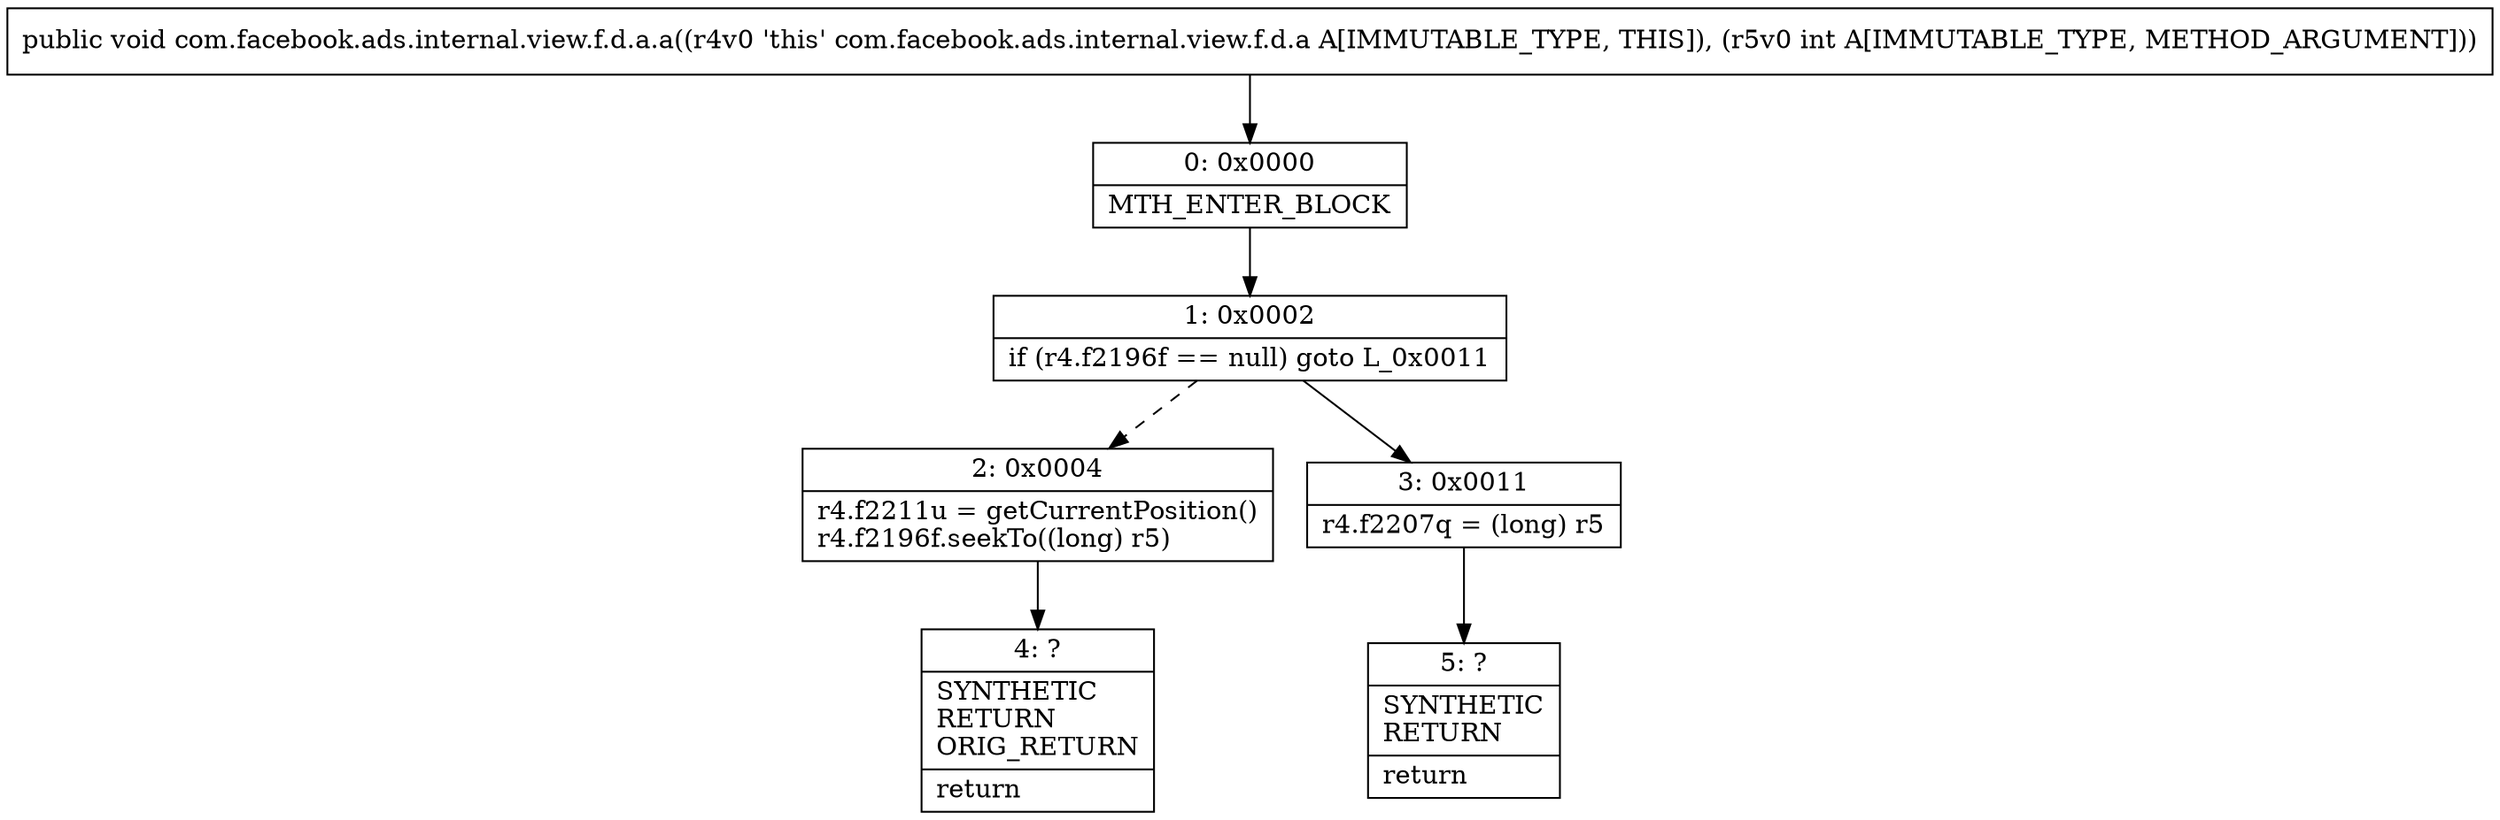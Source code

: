 digraph "CFG forcom.facebook.ads.internal.view.f.d.a.a(I)V" {
Node_0 [shape=record,label="{0\:\ 0x0000|MTH_ENTER_BLOCK\l}"];
Node_1 [shape=record,label="{1\:\ 0x0002|if (r4.f2196f == null) goto L_0x0011\l}"];
Node_2 [shape=record,label="{2\:\ 0x0004|r4.f2211u = getCurrentPosition()\lr4.f2196f.seekTo((long) r5)\l}"];
Node_3 [shape=record,label="{3\:\ 0x0011|r4.f2207q = (long) r5\l}"];
Node_4 [shape=record,label="{4\:\ ?|SYNTHETIC\lRETURN\lORIG_RETURN\l|return\l}"];
Node_5 [shape=record,label="{5\:\ ?|SYNTHETIC\lRETURN\l|return\l}"];
MethodNode[shape=record,label="{public void com.facebook.ads.internal.view.f.d.a.a((r4v0 'this' com.facebook.ads.internal.view.f.d.a A[IMMUTABLE_TYPE, THIS]), (r5v0 int A[IMMUTABLE_TYPE, METHOD_ARGUMENT])) }"];
MethodNode -> Node_0;
Node_0 -> Node_1;
Node_1 -> Node_2[style=dashed];
Node_1 -> Node_3;
Node_2 -> Node_4;
Node_3 -> Node_5;
}

